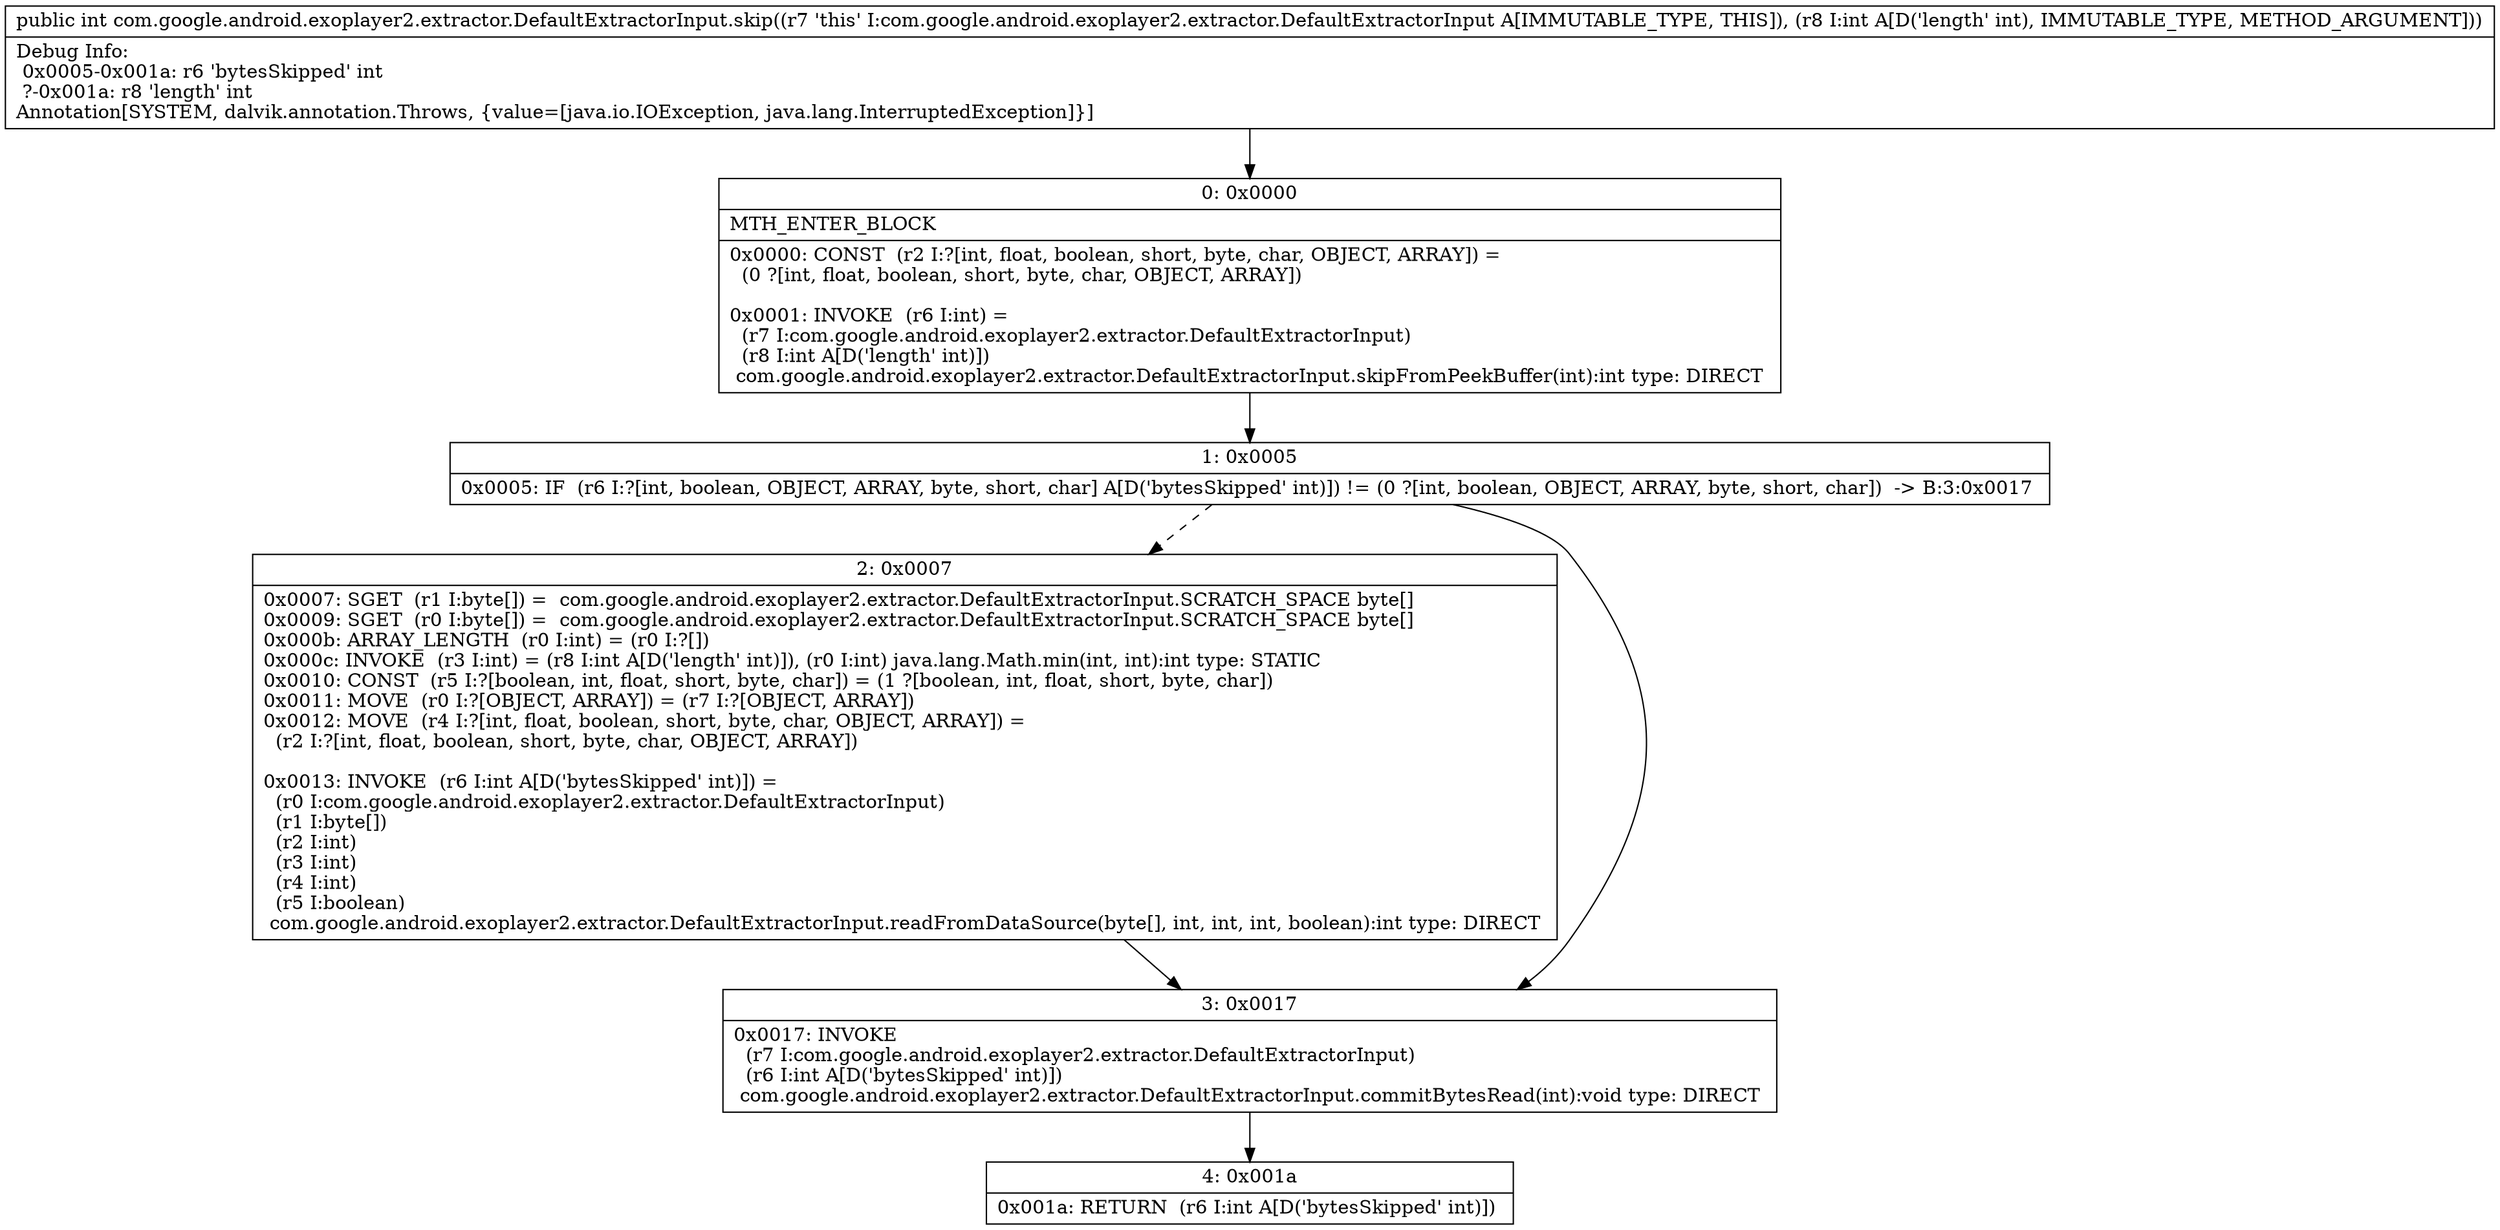 digraph "CFG forcom.google.android.exoplayer2.extractor.DefaultExtractorInput.skip(I)I" {
Node_0 [shape=record,label="{0\:\ 0x0000|MTH_ENTER_BLOCK\l|0x0000: CONST  (r2 I:?[int, float, boolean, short, byte, char, OBJECT, ARRAY]) = \l  (0 ?[int, float, boolean, short, byte, char, OBJECT, ARRAY])\l \l0x0001: INVOKE  (r6 I:int) = \l  (r7 I:com.google.android.exoplayer2.extractor.DefaultExtractorInput)\l  (r8 I:int A[D('length' int)])\l com.google.android.exoplayer2.extractor.DefaultExtractorInput.skipFromPeekBuffer(int):int type: DIRECT \l}"];
Node_1 [shape=record,label="{1\:\ 0x0005|0x0005: IF  (r6 I:?[int, boolean, OBJECT, ARRAY, byte, short, char] A[D('bytesSkipped' int)]) != (0 ?[int, boolean, OBJECT, ARRAY, byte, short, char])  \-\> B:3:0x0017 \l}"];
Node_2 [shape=record,label="{2\:\ 0x0007|0x0007: SGET  (r1 I:byte[]) =  com.google.android.exoplayer2.extractor.DefaultExtractorInput.SCRATCH_SPACE byte[] \l0x0009: SGET  (r0 I:byte[]) =  com.google.android.exoplayer2.extractor.DefaultExtractorInput.SCRATCH_SPACE byte[] \l0x000b: ARRAY_LENGTH  (r0 I:int) = (r0 I:?[]) \l0x000c: INVOKE  (r3 I:int) = (r8 I:int A[D('length' int)]), (r0 I:int) java.lang.Math.min(int, int):int type: STATIC \l0x0010: CONST  (r5 I:?[boolean, int, float, short, byte, char]) = (1 ?[boolean, int, float, short, byte, char]) \l0x0011: MOVE  (r0 I:?[OBJECT, ARRAY]) = (r7 I:?[OBJECT, ARRAY]) \l0x0012: MOVE  (r4 I:?[int, float, boolean, short, byte, char, OBJECT, ARRAY]) = \l  (r2 I:?[int, float, boolean, short, byte, char, OBJECT, ARRAY])\l \l0x0013: INVOKE  (r6 I:int A[D('bytesSkipped' int)]) = \l  (r0 I:com.google.android.exoplayer2.extractor.DefaultExtractorInput)\l  (r1 I:byte[])\l  (r2 I:int)\l  (r3 I:int)\l  (r4 I:int)\l  (r5 I:boolean)\l com.google.android.exoplayer2.extractor.DefaultExtractorInput.readFromDataSource(byte[], int, int, int, boolean):int type: DIRECT \l}"];
Node_3 [shape=record,label="{3\:\ 0x0017|0x0017: INVOKE  \l  (r7 I:com.google.android.exoplayer2.extractor.DefaultExtractorInput)\l  (r6 I:int A[D('bytesSkipped' int)])\l com.google.android.exoplayer2.extractor.DefaultExtractorInput.commitBytesRead(int):void type: DIRECT \l}"];
Node_4 [shape=record,label="{4\:\ 0x001a|0x001a: RETURN  (r6 I:int A[D('bytesSkipped' int)]) \l}"];
MethodNode[shape=record,label="{public int com.google.android.exoplayer2.extractor.DefaultExtractorInput.skip((r7 'this' I:com.google.android.exoplayer2.extractor.DefaultExtractorInput A[IMMUTABLE_TYPE, THIS]), (r8 I:int A[D('length' int), IMMUTABLE_TYPE, METHOD_ARGUMENT]))  | Debug Info:\l  0x0005\-0x001a: r6 'bytesSkipped' int\l  ?\-0x001a: r8 'length' int\lAnnotation[SYSTEM, dalvik.annotation.Throws, \{value=[java.io.IOException, java.lang.InterruptedException]\}]\l}"];
MethodNode -> Node_0;
Node_0 -> Node_1;
Node_1 -> Node_2[style=dashed];
Node_1 -> Node_3;
Node_2 -> Node_3;
Node_3 -> Node_4;
}

